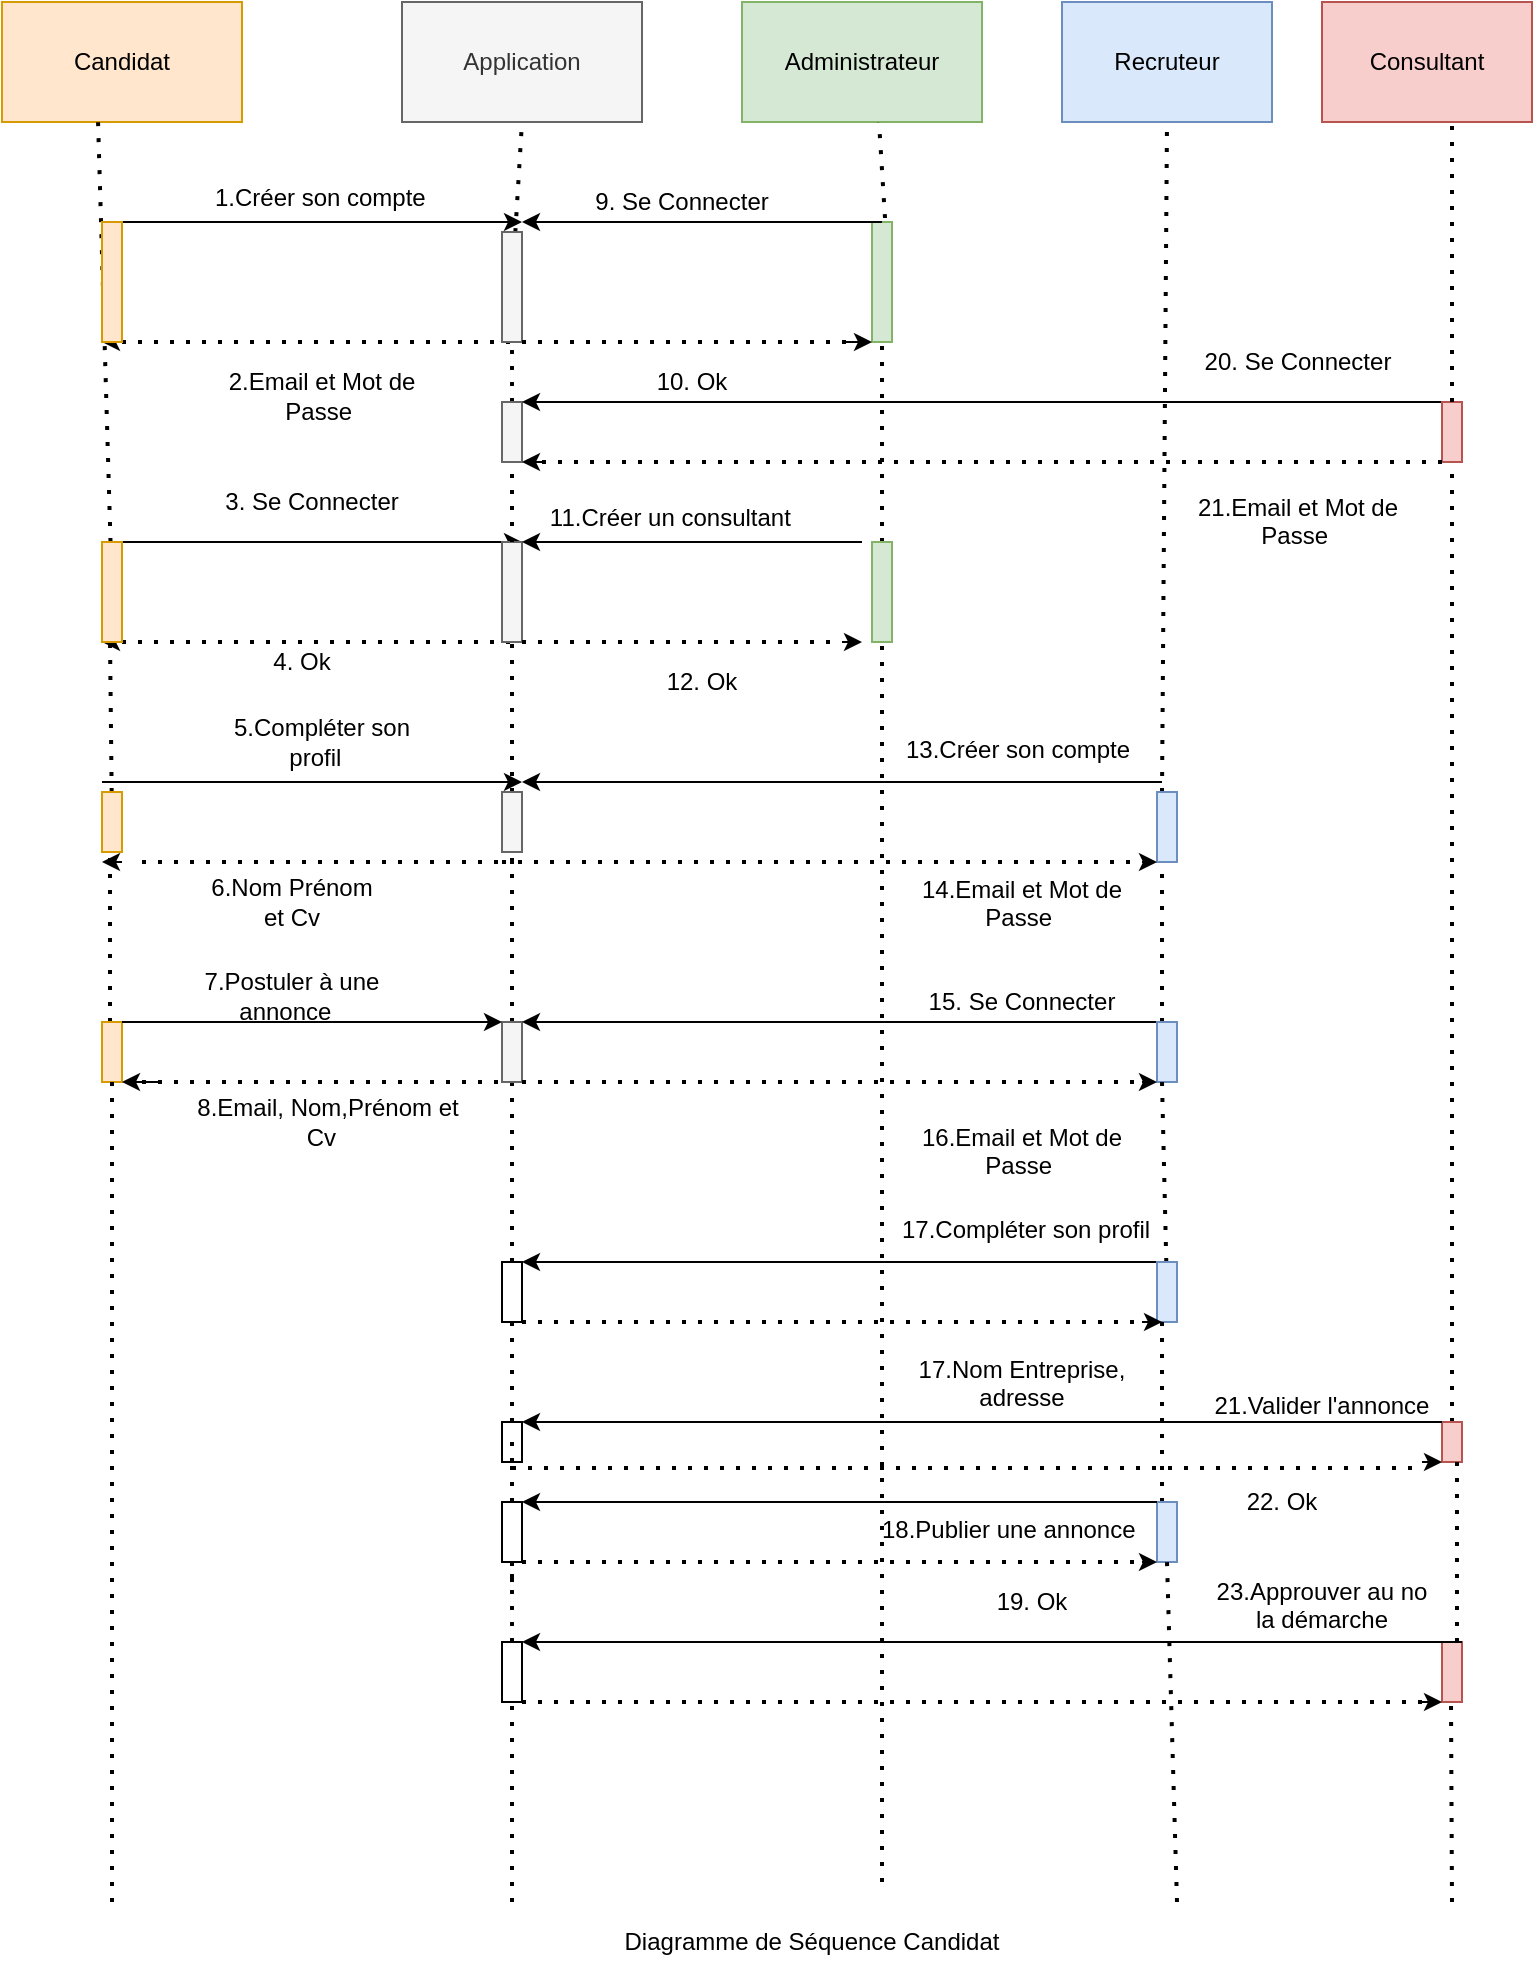 <mxfile version="13.9.9" type="device"><diagram id="kgpKYQtTHZ0yAKxKKP6v" name="Page-1"><mxGraphModel dx="1086" dy="806" grid="1" gridSize="10" guides="1" tooltips="1" connect="1" arrows="1" fold="1" page="1" pageScale="1" pageWidth="850" pageHeight="1100" math="0" shadow="0"><root><mxCell id="0"/><mxCell id="1" parent="0"/><mxCell id="jg9XG7aSNQmEpnXrcwCL-3" value="Candidat" style="rounded=0;whiteSpace=wrap;html=1;fillColor=#ffe6cc;strokeColor=#d79b00;" parent="1" vertex="1"><mxGeometry x="50" y="50" width="120" height="60" as="geometry"/></mxCell><mxCell id="jg9XG7aSNQmEpnXrcwCL-4" value="Application" style="rounded=0;whiteSpace=wrap;html=1;fillColor=#f5f5f5;strokeColor=#666666;fontColor=#333333;" parent="1" vertex="1"><mxGeometry x="250" y="50" width="120" height="60" as="geometry"/></mxCell><mxCell id="jg9XG7aSNQmEpnXrcwCL-5" value="Administrateur" style="rounded=0;whiteSpace=wrap;html=1;fillColor=#d5e8d4;strokeColor=#82b366;" parent="1" vertex="1"><mxGeometry x="420" y="50" width="120" height="60" as="geometry"/></mxCell><mxCell id="jg9XG7aSNQmEpnXrcwCL-6" value="" style="endArrow=none;dashed=1;html=1;dashPattern=1 3;strokeWidth=2;entryX=0.4;entryY=0.983;entryDx=0;entryDy=0;entryPerimeter=0;" parent="1" source="jg9XG7aSNQmEpnXrcwCL-77" target="jg9XG7aSNQmEpnXrcwCL-3" edge="1"><mxGeometry width="50" height="50" relative="1" as="geometry"><mxPoint x="98" y="1010" as="sourcePoint"/><mxPoint x="450" y="290" as="targetPoint"/><Array as="points"/></mxGeometry></mxCell><mxCell id="jg9XG7aSNQmEpnXrcwCL-7" value="" style="endArrow=none;dashed=1;html=1;dashPattern=1 3;strokeWidth=2;entryX=0.5;entryY=1;entryDx=0;entryDy=0;" parent="1" source="jg9XG7aSNQmEpnXrcwCL-65" edge="1"><mxGeometry width="50" height="50" relative="1" as="geometry"><mxPoint x="310" y="1010" as="sourcePoint"/><mxPoint x="310" y="110" as="targetPoint"/></mxGeometry></mxCell><mxCell id="jg9XG7aSNQmEpnXrcwCL-8" value="" style="endArrow=none;dashed=1;html=1;dashPattern=1 3;strokeWidth=2;entryX=0.5;entryY=1;entryDx=0;entryDy=0;" parent="1" source="uvZbrZXUhnRujmZO5jnd-16" edge="1" target="zWAjEvmkm3V7wk59PYcu-18"><mxGeometry width="50" height="50" relative="1" as="geometry"><mxPoint x="495" y="560" as="sourcePoint"/><mxPoint x="495" y="220" as="targetPoint"/></mxGeometry></mxCell><mxCell id="jg9XG7aSNQmEpnXrcwCL-9" value="Recruteur" style="rounded=0;whiteSpace=wrap;html=1;fillColor=#dae8fc;strokeColor=#6c8ebf;" parent="1" vertex="1"><mxGeometry x="580" y="50" width="105" height="60" as="geometry"/></mxCell><mxCell id="jg9XG7aSNQmEpnXrcwCL-10" value="" style="endArrow=none;dashed=1;html=1;dashPattern=1 3;strokeWidth=2;entryX=0.5;entryY=1;entryDx=0;entryDy=0;exitX=0.25;exitY=0;exitDx=0;exitDy=0;" parent="1" edge="1" target="jg9XG7aSNQmEpnXrcwCL-9" source="uvZbrZXUhnRujmZO5jnd-24"><mxGeometry width="50" height="50" relative="1" as="geometry"><mxPoint x="633" y="150" as="sourcePoint"/><mxPoint x="654.5" y="110" as="targetPoint"/></mxGeometry></mxCell><mxCell id="jg9XG7aSNQmEpnXrcwCL-11" value="" style="endArrow=classic;html=1;" parent="1" edge="1"><mxGeometry width="50" height="50" relative="1" as="geometry"><mxPoint x="100" y="160" as="sourcePoint"/><mxPoint x="310" y="160" as="targetPoint"/></mxGeometry></mxCell><mxCell id="jg9XG7aSNQmEpnXrcwCL-13" value="" style="endArrow=none;dashed=1;html=1;dashPattern=1 3;strokeWidth=2;" parent="1" edge="1"><mxGeometry width="50" height="50" relative="1" as="geometry"><mxPoint x="110" y="220" as="sourcePoint"/><mxPoint x="310" y="220" as="targetPoint"/></mxGeometry></mxCell><mxCell id="jg9XG7aSNQmEpnXrcwCL-14" value="" style="endArrow=classic;html=1;" parent="1" edge="1"><mxGeometry width="50" height="50" relative="1" as="geometry"><mxPoint x="110" y="220" as="sourcePoint"/><mxPoint x="100" y="220" as="targetPoint"/></mxGeometry></mxCell><mxCell id="jg9XG7aSNQmEpnXrcwCL-15" value="&lt;br&gt;&lt;br&gt;&lt;br&gt;&lt;span class=&quot;fontstyle0&quot;&gt;2.Email et Mot de Passe&lt;/span&gt;&amp;nbsp;&lt;br&gt;&lt;br style=&quot;font-style: normal ; font-variant: normal ; font-weight: normal ; letter-spacing: normal ; line-height: normal ; text-indent: 0px ; text-transform: none ; word-spacing: 0px&quot;&gt;&lt;br&gt;" style="text;html=1;strokeColor=none;fillColor=none;align=center;verticalAlign=middle;whiteSpace=wrap;rounded=0;" parent="1" vertex="1"><mxGeometry x="150" y="230" width="120" height="20" as="geometry"/></mxCell><mxCell id="jg9XG7aSNQmEpnXrcwCL-21" value="" style="endArrow=classic;html=1;" parent="1" edge="1"><mxGeometry width="50" height="50" relative="1" as="geometry"><mxPoint x="100" y="320" as="sourcePoint"/><mxPoint x="310" y="320" as="targetPoint"/></mxGeometry></mxCell><mxCell id="jg9XG7aSNQmEpnXrcwCL-22" value="" style="endArrow=none;dashed=1;html=1;dashPattern=1 3;strokeWidth=2;" parent="1" edge="1"><mxGeometry width="50" height="50" relative="1" as="geometry"><mxPoint x="110" y="370" as="sourcePoint"/><mxPoint x="310" y="370" as="targetPoint"/></mxGeometry></mxCell><mxCell id="jg9XG7aSNQmEpnXrcwCL-23" value="" style="endArrow=classic;html=1;" parent="1" edge="1"><mxGeometry width="50" height="50" relative="1" as="geometry"><mxPoint x="110" y="370" as="sourcePoint"/><mxPoint x="100" y="370" as="targetPoint"/></mxGeometry></mxCell><mxCell id="jg9XG7aSNQmEpnXrcwCL-24" value="4. Ok" style="text;html=1;strokeColor=none;fillColor=none;align=center;verticalAlign=middle;whiteSpace=wrap;rounded=0;" parent="1" vertex="1"><mxGeometry x="180" y="370" width="40" height="20" as="geometry"/></mxCell><mxCell id="jg9XG7aSNQmEpnXrcwCL-25" value="" style="endArrow=classic;html=1;" parent="1" edge="1"><mxGeometry width="50" height="50" relative="1" as="geometry"><mxPoint x="100" y="440" as="sourcePoint"/><mxPoint x="310" y="440" as="targetPoint"/></mxGeometry></mxCell><mxCell id="jg9XG7aSNQmEpnXrcwCL-27" value="" style="endArrow=none;dashed=1;html=1;dashPattern=1 3;strokeWidth=2;" parent="1" edge="1"><mxGeometry width="50" height="50" relative="1" as="geometry"><mxPoint x="120" y="480" as="sourcePoint"/><mxPoint x="310" y="480" as="targetPoint"/></mxGeometry></mxCell><mxCell id="jg9XG7aSNQmEpnXrcwCL-28" value="" style="endArrow=classic;html=1;" parent="1" edge="1"><mxGeometry width="50" height="50" relative="1" as="geometry"><mxPoint x="110" y="480" as="sourcePoint"/><mxPoint x="100" y="480" as="targetPoint"/></mxGeometry></mxCell><mxCell id="jg9XG7aSNQmEpnXrcwCL-29" value="6.Nom Prénom et Cv" style="text;html=1;strokeColor=none;fillColor=none;align=center;verticalAlign=middle;whiteSpace=wrap;rounded=0;" parent="1" vertex="1"><mxGeometry x="150" y="490" width="90" height="20" as="geometry"/></mxCell><mxCell id="jg9XG7aSNQmEpnXrcwCL-60" value="Diagramme de Séquence&amp;nbsp;Candidat" style="text;html=1;strokeColor=none;fillColor=none;align=center;verticalAlign=middle;whiteSpace=wrap;rounded=0;" parent="1" vertex="1"><mxGeometry x="310" y="1010" width="290" height="20" as="geometry"/></mxCell><mxCell id="jg9XG7aSNQmEpnXrcwCL-64" value="" style="rounded=0;whiteSpace=wrap;html=1;fillColor=#ffe6cc;strokeColor=#d79b00;" parent="1" vertex="1"><mxGeometry x="100" y="160" width="10" height="60" as="geometry"/></mxCell><mxCell id="jg9XG7aSNQmEpnXrcwCL-65" value="" style="rounded=0;whiteSpace=wrap;html=1;fillColor=#f5f5f5;strokeColor=#666666;fontColor=#333333;" parent="1" vertex="1"><mxGeometry x="300" y="165" width="10" height="55" as="geometry"/></mxCell><mxCell id="jg9XG7aSNQmEpnXrcwCL-70" value="" style="endArrow=none;dashed=1;html=1;dashPattern=1 3;strokeWidth=2;entryX=0.5;entryY=1;entryDx=0;entryDy=0;" parent="1" source="uvZbrZXUhnRujmZO5jnd-55" target="jg9XG7aSNQmEpnXrcwCL-65" edge="1"><mxGeometry width="50" height="50" relative="1" as="geometry"><mxPoint x="310" y="1010" as="sourcePoint"/><mxPoint x="310" y="110" as="targetPoint"/></mxGeometry></mxCell><mxCell id="jg9XG7aSNQmEpnXrcwCL-71" value="" style="rounded=0;whiteSpace=wrap;html=1;fillColor=#f5f5f5;strokeColor=#666666;fontColor=#333333;" parent="1" vertex="1"><mxGeometry x="300" y="320" width="10" height="50" as="geometry"/></mxCell><mxCell id="jg9XG7aSNQmEpnXrcwCL-76" value="" style="endArrow=none;dashed=1;html=1;dashPattern=1 3;strokeWidth=2;entryX=0.5;entryY=1;entryDx=0;entryDy=0;" parent="1" source="jg9XG7aSNQmEpnXrcwCL-81" target="jg9XG7aSNQmEpnXrcwCL-71" edge="1"><mxGeometry width="50" height="50" relative="1" as="geometry"><mxPoint x="310" y="1010" as="sourcePoint"/><mxPoint x="305" y="220" as="targetPoint"/></mxGeometry></mxCell><mxCell id="jg9XG7aSNQmEpnXrcwCL-77" value="" style="rounded=0;whiteSpace=wrap;html=1;fillColor=#ffe6cc;strokeColor=#d79b00;" parent="1" vertex="1"><mxGeometry x="100" y="320" width="10" height="50" as="geometry"/></mxCell><mxCell id="jg9XG7aSNQmEpnXrcwCL-78" value="" style="endArrow=none;dashed=1;html=1;dashPattern=1 3;strokeWidth=2;entryX=0.4;entryY=0.983;entryDx=0;entryDy=0;entryPerimeter=0;" parent="1" source="jg9XG7aSNQmEpnXrcwCL-79" target="jg9XG7aSNQmEpnXrcwCL-77" edge="1"><mxGeometry width="50" height="50" relative="1" as="geometry"><mxPoint x="98" y="1010" as="sourcePoint"/><mxPoint x="98" y="108.98" as="targetPoint"/><Array as="points"/></mxGeometry></mxCell><mxCell id="jg9XG7aSNQmEpnXrcwCL-79" value="" style="rounded=0;whiteSpace=wrap;html=1;fillColor=#ffe6cc;strokeColor=#d79b00;" parent="1" vertex="1"><mxGeometry x="100" y="445" width="10" height="30" as="geometry"/></mxCell><mxCell id="jg9XG7aSNQmEpnXrcwCL-80" value="" style="endArrow=none;dashed=1;html=1;dashPattern=1 3;strokeWidth=2;entryX=0.4;entryY=0.983;entryDx=0;entryDy=0;entryPerimeter=0;" parent="1" target="jg9XG7aSNQmEpnXrcwCL-79" edge="1"><mxGeometry width="50" height="50" relative="1" as="geometry"><mxPoint x="104" y="560" as="sourcePoint"/><mxPoint x="104" y="369.15" as="targetPoint"/><Array as="points"/></mxGeometry></mxCell><mxCell id="jg9XG7aSNQmEpnXrcwCL-81" value="" style="rounded=0;whiteSpace=wrap;html=1;fillColor=#f5f5f5;strokeColor=#666666;fontColor=#333333;" parent="1" vertex="1"><mxGeometry x="300" y="445" width="10" height="30" as="geometry"/></mxCell><mxCell id="jg9XG7aSNQmEpnXrcwCL-82" value="" style="endArrow=none;dashed=1;html=1;dashPattern=1 3;strokeWidth=2;entryX=0.5;entryY=1;entryDx=0;entryDy=0;" parent="1" target="jg9XG7aSNQmEpnXrcwCL-81" edge="1"><mxGeometry width="50" height="50" relative="1" as="geometry"><mxPoint x="305" y="560" as="sourcePoint"/><mxPoint x="305" y="370" as="targetPoint"/></mxGeometry></mxCell><mxCell id="jg9XG7aSNQmEpnXrcwCL-84" value="" style="endArrow=none;dashed=1;html=1;dashPattern=1 3;strokeWidth=2;entryX=0.5;entryY=1;entryDx=0;entryDy=0;exitX=0.5;exitY=0;exitDx=0;exitDy=0;" parent="1" source="jg9XG7aSNQmEpnXrcwCL-87" edge="1" target="uvZbrZXUhnRujmZO5jnd-3"><mxGeometry width="50" height="50" relative="1" as="geometry"><mxPoint x="305" y="620" as="sourcePoint"/><mxPoint x="305" y="600" as="targetPoint"/></mxGeometry></mxCell><mxCell id="jg9XG7aSNQmEpnXrcwCL-87" value="" style="rounded=0;whiteSpace=wrap;html=1;" parent="1" vertex="1"><mxGeometry x="300" y="680" width="10" height="30" as="geometry"/></mxCell><mxCell id="jg9XG7aSNQmEpnXrcwCL-88" value="" style="endArrow=none;dashed=1;html=1;dashPattern=1 3;strokeWidth=2;entryX=0.5;entryY=1;entryDx=0;entryDy=0;" parent="1" target="jg9XG7aSNQmEpnXrcwCL-87" edge="1" source="uvZbrZXUhnRujmZO5jnd-70"><mxGeometry width="50" height="50" relative="1" as="geometry"><mxPoint x="305" y="770" as="sourcePoint"/><mxPoint x="305" y="600" as="targetPoint"/></mxGeometry></mxCell><mxCell id="jg9XG7aSNQmEpnXrcwCL-101" value="" style="endArrow=none;dashed=1;html=1;dashPattern=1 3;strokeWidth=2;entryX=0.5;entryY=1;entryDx=0;entryDy=0;" parent="1" edge="1" source="zWAjEvmkm3V7wk59PYcu-35"><mxGeometry width="50" height="50" relative="1" as="geometry"><mxPoint x="305" y="840" as="sourcePoint"/><mxPoint x="305" y="770" as="targetPoint"/></mxGeometry></mxCell><mxCell id="zWAjEvmkm3V7wk59PYcu-1" value="&lt;br&gt;&lt;span class=&quot;fontstyle0&quot;&gt;1.Créer son compte&lt;/span&gt;&amp;nbsp;&amp;nbsp;" style="text;html=1;strokeColor=none;fillColor=none;align=center;verticalAlign=middle;whiteSpace=wrap;rounded=0;" parent="1" vertex="1"><mxGeometry x="145" y="130" width="135" height="20" as="geometry"/></mxCell><mxCell id="zWAjEvmkm3V7wk59PYcu-3" value="&lt;span class=&quot;fontstyle0&quot;&gt;5.Compléter son profil&lt;/span&gt;&amp;nbsp;&amp;nbsp;" style="text;html=1;strokeColor=none;fillColor=none;align=center;verticalAlign=middle;whiteSpace=wrap;rounded=0;" parent="1" vertex="1"><mxGeometry x="150" y="410" width="120" height="20" as="geometry"/></mxCell><mxCell id="zWAjEvmkm3V7wk59PYcu-4" value="" style="rounded=0;whiteSpace=wrap;html=1;fillColor=#ffe6cc;strokeColor=#d79b00;" parent="1" vertex="1"><mxGeometry x="100" y="560" width="10" height="30" as="geometry"/></mxCell><mxCell id="zWAjEvmkm3V7wk59PYcu-6" value="&amp;nbsp;&lt;br&gt;&lt;span class=&quot;fontstyle0&quot;&gt;7.Postuler à une annonce&lt;/span&gt;&amp;nbsp;&amp;nbsp;" style="text;html=1;strokeColor=none;fillColor=none;align=center;verticalAlign=middle;whiteSpace=wrap;rounded=0;" parent="1" vertex="1"><mxGeometry x="140" y="530" width="110" height="20" as="geometry"/></mxCell><mxCell id="zWAjEvmkm3V7wk59PYcu-18" value="" style="rounded=0;whiteSpace=wrap;html=1;fillColor=#d5e8d4;strokeColor=#82b366;" parent="1" vertex="1"><mxGeometry x="485" y="160" width="10" height="60" as="geometry"/></mxCell><mxCell id="zWAjEvmkm3V7wk59PYcu-19" value="" style="endArrow=classic;html=1;" parent="1" edge="1"><mxGeometry width="50" height="50" relative="1" as="geometry"><mxPoint x="490" y="160" as="sourcePoint"/><mxPoint x="310" y="160" as="targetPoint"/></mxGeometry></mxCell><mxCell id="zWAjEvmkm3V7wk59PYcu-22" value="3. Se Connecter" style="text;html=1;strokeColor=none;fillColor=none;align=center;verticalAlign=middle;whiteSpace=wrap;rounded=0;" parent="1" vertex="1"><mxGeometry x="145" y="290" width="120" height="20" as="geometry"/></mxCell><mxCell id="zWAjEvmkm3V7wk59PYcu-25" value="" style="endArrow=none;dashed=1;html=1;dashPattern=1 3;strokeWidth=2;entryX=0.5;entryY=1;entryDx=0;entryDy=0;" parent="1" target="zWAjEvmkm3V7wk59PYcu-4" edge="1"><mxGeometry width="50" height="50" relative="1" as="geometry"><mxPoint x="105" y="1000" as="sourcePoint"/><mxPoint x="103" y="610" as="targetPoint"/></mxGeometry></mxCell><mxCell id="zWAjEvmkm3V7wk59PYcu-41" value="" style="endArrow=none;dashed=1;html=1;dashPattern=1 3;strokeWidth=2;entryX=0.5;entryY=1;entryDx=0;entryDy=0;" parent="1" target="zWAjEvmkm3V7wk59PYcu-35" edge="1" source="uvZbrZXUhnRujmZO5jnd-79"><mxGeometry width="50" height="50" relative="1" as="geometry"><mxPoint x="305" y="920" as="sourcePoint"/><mxPoint x="310" y="890" as="targetPoint"/></mxGeometry></mxCell><mxCell id="zWAjEvmkm3V7wk59PYcu-44" value="19. Ok" style="text;html=1;strokeColor=none;fillColor=none;align=center;verticalAlign=middle;whiteSpace=wrap;rounded=0;" parent="1" vertex="1"><mxGeometry x="545" y="840" width="40" height="20" as="geometry"/></mxCell><mxCell id="uvZbrZXUhnRujmZO5jnd-1" value="Consultant" style="rounded=0;whiteSpace=wrap;html=1;fillColor=#f8cecc;strokeColor=#b85450;" vertex="1" parent="1"><mxGeometry x="710" y="50" width="105" height="60" as="geometry"/></mxCell><mxCell id="uvZbrZXUhnRujmZO5jnd-3" value="" style="rounded=0;whiteSpace=wrap;html=1;fillColor=#f5f5f5;strokeColor=#666666;fontColor=#333333;" vertex="1" parent="1"><mxGeometry x="300" y="560" width="10" height="30" as="geometry"/></mxCell><mxCell id="uvZbrZXUhnRujmZO5jnd-4" value="" style="endArrow=classic;html=1;exitX=1;exitY=0;exitDx=0;exitDy=0;entryX=0;entryY=0;entryDx=0;entryDy=0;" edge="1" parent="1" source="zWAjEvmkm3V7wk59PYcu-4" target="uvZbrZXUhnRujmZO5jnd-3"><mxGeometry width="50" height="50" relative="1" as="geometry"><mxPoint x="400" y="500" as="sourcePoint"/><mxPoint x="450" y="450" as="targetPoint"/></mxGeometry></mxCell><mxCell id="uvZbrZXUhnRujmZO5jnd-5" value="" style="endArrow=none;dashed=1;html=1;dashPattern=1 3;strokeWidth=2;entryX=0.25;entryY=1;entryDx=0;entryDy=0;" edge="1" parent="1" target="uvZbrZXUhnRujmZO5jnd-3"><mxGeometry width="50" height="50" relative="1" as="geometry"><mxPoint x="120" y="590" as="sourcePoint"/><mxPoint x="450" y="450" as="targetPoint"/></mxGeometry></mxCell><mxCell id="uvZbrZXUhnRujmZO5jnd-6" value="" style="endArrow=classic;html=1;entryX=1;entryY=1;entryDx=0;entryDy=0;" edge="1" parent="1" target="zWAjEvmkm3V7wk59PYcu-4"><mxGeometry width="50" height="50" relative="1" as="geometry"><mxPoint x="130" y="590" as="sourcePoint"/><mxPoint x="450" y="450" as="targetPoint"/></mxGeometry></mxCell><mxCell id="uvZbrZXUhnRujmZO5jnd-7" value="" style="endArrow=none;dashed=1;html=1;dashPattern=1 3;strokeWidth=2;" edge="1" parent="1"><mxGeometry width="50" height="50" relative="1" as="geometry"><mxPoint x="491.5" y="158" as="sourcePoint"/><mxPoint x="488.5" y="110" as="targetPoint"/></mxGeometry></mxCell><mxCell id="uvZbrZXUhnRujmZO5jnd-11" value="" style="endArrow=none;dashed=1;html=1;dashPattern=1 3;strokeWidth=2;exitX=1;exitY=1;exitDx=0;exitDy=0;" edge="1" parent="1" source="jg9XG7aSNQmEpnXrcwCL-65"><mxGeometry width="50" height="50" relative="1" as="geometry"><mxPoint x="400" y="500" as="sourcePoint"/><mxPoint x="480" y="220" as="targetPoint"/></mxGeometry></mxCell><mxCell id="uvZbrZXUhnRujmZO5jnd-12" value="" style="endArrow=classic;html=1;" edge="1" parent="1"><mxGeometry width="50" height="50" relative="1" as="geometry"><mxPoint x="470" y="220" as="sourcePoint"/><mxPoint x="485" y="220" as="targetPoint"/></mxGeometry></mxCell><mxCell id="uvZbrZXUhnRujmZO5jnd-13" value="&lt;span class=&quot;fontstyle0&quot;&gt;8.Email, Nom,Prénom et Cv&lt;/span&gt;&amp;nbsp;&amp;nbsp;" style="text;html=1;strokeColor=none;fillColor=none;align=center;verticalAlign=middle;whiteSpace=wrap;rounded=0;" vertex="1" parent="1"><mxGeometry x="142.5" y="600" width="140" height="20" as="geometry"/></mxCell><mxCell id="uvZbrZXUhnRujmZO5jnd-14" value="9. Se Connecter" style="text;html=1;strokeColor=none;fillColor=none;align=center;verticalAlign=middle;whiteSpace=wrap;rounded=0;" vertex="1" parent="1"><mxGeometry x="330" y="140" width="120" height="20" as="geometry"/></mxCell><mxCell id="uvZbrZXUhnRujmZO5jnd-15" value="10. Ok" style="text;html=1;strokeColor=none;fillColor=none;align=center;verticalAlign=middle;whiteSpace=wrap;rounded=0;" vertex="1" parent="1"><mxGeometry x="375" y="230" width="40" height="20" as="geometry"/></mxCell><mxCell id="uvZbrZXUhnRujmZO5jnd-16" value="" style="rounded=0;whiteSpace=wrap;html=1;fillColor=#d5e8d4;strokeColor=#82b366;" vertex="1" parent="1"><mxGeometry x="485" y="320" width="10" height="50" as="geometry"/></mxCell><mxCell id="uvZbrZXUhnRujmZO5jnd-17" value="" style="endArrow=none;dashed=1;html=1;dashPattern=1 3;strokeWidth=2;entryX=0.5;entryY=1;entryDx=0;entryDy=0;" edge="1" parent="1" target="uvZbrZXUhnRujmZO5jnd-16"><mxGeometry width="50" height="50" relative="1" as="geometry"><mxPoint x="490" y="990" as="sourcePoint"/><mxPoint x="490" y="220" as="targetPoint"/></mxGeometry></mxCell><mxCell id="uvZbrZXUhnRujmZO5jnd-18" value="" style="endArrow=classic;html=1;entryX=1;entryY=0;entryDx=0;entryDy=0;" edge="1" parent="1" target="jg9XG7aSNQmEpnXrcwCL-71"><mxGeometry width="50" height="50" relative="1" as="geometry"><mxPoint x="480" y="320" as="sourcePoint"/><mxPoint x="450" y="350" as="targetPoint"/></mxGeometry></mxCell><mxCell id="uvZbrZXUhnRujmZO5jnd-19" value="&lt;br&gt;&lt;span class=&quot;fontstyle0&quot;&gt;11.Créer un consultant&lt;/span&gt;&amp;nbsp;&amp;nbsp;" style="text;html=1;strokeColor=none;fillColor=none;align=center;verticalAlign=middle;whiteSpace=wrap;rounded=0;" vertex="1" parent="1"><mxGeometry x="320" y="290" width="135" height="20" as="geometry"/></mxCell><mxCell id="uvZbrZXUhnRujmZO5jnd-20" value="" style="endArrow=none;dashed=1;html=1;dashPattern=1 3;strokeWidth=2;exitX=1;exitY=1;exitDx=0;exitDy=0;" edge="1" parent="1" source="jg9XG7aSNQmEpnXrcwCL-71"><mxGeometry width="50" height="50" relative="1" as="geometry"><mxPoint x="320" y="370" as="sourcePoint"/><mxPoint x="470" y="370" as="targetPoint"/></mxGeometry></mxCell><mxCell id="uvZbrZXUhnRujmZO5jnd-21" value="" style="endArrow=classic;html=1;" edge="1" parent="1"><mxGeometry width="50" height="50" relative="1" as="geometry"><mxPoint x="470" y="370" as="sourcePoint"/><mxPoint x="480" y="370" as="targetPoint"/></mxGeometry></mxCell><mxCell id="uvZbrZXUhnRujmZO5jnd-22" value="12. Ok" style="text;html=1;strokeColor=none;fillColor=none;align=center;verticalAlign=middle;whiteSpace=wrap;rounded=0;" vertex="1" parent="1"><mxGeometry x="380" y="380" width="40" height="20" as="geometry"/></mxCell><mxCell id="uvZbrZXUhnRujmZO5jnd-24" value="" style="rounded=0;whiteSpace=wrap;html=1;fillColor=#dae8fc;strokeColor=#6c8ebf;" vertex="1" parent="1"><mxGeometry x="627.5" y="445" width="10" height="35" as="geometry"/></mxCell><mxCell id="uvZbrZXUhnRujmZO5jnd-25" value="" style="endArrow=classic;html=1;" edge="1" parent="1"><mxGeometry width="50" height="50" relative="1" as="geometry"><mxPoint x="630" y="440" as="sourcePoint"/><mxPoint x="310" y="440" as="targetPoint"/></mxGeometry></mxCell><mxCell id="uvZbrZXUhnRujmZO5jnd-26" value="" style="endArrow=none;dashed=1;html=1;dashPattern=1 3;strokeWidth=2;" edge="1" parent="1"><mxGeometry width="50" height="50" relative="1" as="geometry"><mxPoint x="300" y="480" as="sourcePoint"/><mxPoint x="620" y="480" as="targetPoint"/></mxGeometry></mxCell><mxCell id="uvZbrZXUhnRujmZO5jnd-27" value="" style="endArrow=classic;html=1;entryX=0;entryY=1;entryDx=0;entryDy=0;" edge="1" parent="1" target="uvZbrZXUhnRujmZO5jnd-24"><mxGeometry width="50" height="50" relative="1" as="geometry"><mxPoint x="620" y="480" as="sourcePoint"/><mxPoint x="450" y="450" as="targetPoint"/></mxGeometry></mxCell><mxCell id="uvZbrZXUhnRujmZO5jnd-28" value="&lt;span class=&quot;fontstyle0&quot;&gt;13.Créer son compte&lt;/span&gt; &lt;br&gt;" style="text;whiteSpace=wrap;html=1;" vertex="1" parent="1"><mxGeometry x="500" y="410" width="120" height="20" as="geometry"/></mxCell><mxCell id="uvZbrZXUhnRujmZO5jnd-29" value="&lt;span class=&quot;fontstyle0&quot;&gt;14.Email et Mot de Passe&lt;/span&gt;&amp;nbsp;" style="text;whiteSpace=wrap;html=1;align=center;" vertex="1" parent="1"><mxGeometry x="500" y="480" width="120" height="40" as="geometry"/></mxCell><mxCell id="uvZbrZXUhnRujmZO5jnd-31" value="" style="endArrow=none;dashed=1;html=1;dashPattern=1 3;strokeWidth=2;" edge="1" parent="1"><mxGeometry width="50" height="50" relative="1" as="geometry"><mxPoint x="630" y="560" as="sourcePoint"/><mxPoint x="630" y="480" as="targetPoint"/></mxGeometry></mxCell><mxCell id="uvZbrZXUhnRujmZO5jnd-32" value="15. Se Connecter" style="text;html=1;strokeColor=none;fillColor=none;align=center;verticalAlign=middle;whiteSpace=wrap;rounded=0;" vertex="1" parent="1"><mxGeometry x="500" y="540" width="120" height="20" as="geometry"/></mxCell><mxCell id="uvZbrZXUhnRujmZO5jnd-33" value="" style="endArrow=classic;html=1;entryX=1;entryY=0;entryDx=0;entryDy=0;" edge="1" parent="1" target="uvZbrZXUhnRujmZO5jnd-3"><mxGeometry width="50" height="50" relative="1" as="geometry"><mxPoint x="630" y="560" as="sourcePoint"/><mxPoint x="450" y="450" as="targetPoint"/></mxGeometry></mxCell><mxCell id="uvZbrZXUhnRujmZO5jnd-34" value="" style="endArrow=none;dashed=1;html=1;dashPattern=1 3;strokeWidth=2;exitX=1;exitY=1;exitDx=0;exitDy=0;" edge="1" parent="1" source="uvZbrZXUhnRujmZO5jnd-3"><mxGeometry width="50" height="50" relative="1" as="geometry"><mxPoint x="320" y="600" as="sourcePoint"/><mxPoint x="620" y="590" as="targetPoint"/></mxGeometry></mxCell><mxCell id="uvZbrZXUhnRujmZO5jnd-35" value="" style="rounded=0;whiteSpace=wrap;html=1;fillColor=#dae8fc;strokeColor=#6c8ebf;" vertex="1" parent="1"><mxGeometry x="627.5" y="560" width="10" height="30" as="geometry"/></mxCell><mxCell id="uvZbrZXUhnRujmZO5jnd-36" value="" style="endArrow=classic;html=1;entryX=0;entryY=1;entryDx=0;entryDy=0;" edge="1" parent="1" target="uvZbrZXUhnRujmZO5jnd-35"><mxGeometry width="50" height="50" relative="1" as="geometry"><mxPoint x="620" y="590" as="sourcePoint"/><mxPoint x="450" y="450" as="targetPoint"/></mxGeometry></mxCell><mxCell id="uvZbrZXUhnRujmZO5jnd-37" value="&lt;br&gt;&lt;br&gt;&lt;br&gt;&lt;span class=&quot;fontstyle0&quot;&gt;16.Email et Mot de Passe&lt;/span&gt;&amp;nbsp;&lt;br&gt;&lt;br style=&quot;font-style: normal ; font-variant: normal ; font-weight: normal ; letter-spacing: normal ; line-height: normal ; text-indent: 0px ; text-transform: none ; word-spacing: 0px&quot;&gt;" style="text;html=1;strokeColor=none;fillColor=none;align=center;verticalAlign=middle;whiteSpace=wrap;rounded=0;" vertex="1" parent="1"><mxGeometry x="500" y="600" width="120" height="20" as="geometry"/></mxCell><mxCell id="uvZbrZXUhnRujmZO5jnd-38" value="" style="endArrow=none;dashed=1;html=1;dashPattern=1 3;strokeWidth=2;entryX=0.25;entryY=1;entryDx=0;entryDy=0;" edge="1" parent="1" source="uvZbrZXUhnRujmZO5jnd-43" target="uvZbrZXUhnRujmZO5jnd-35"><mxGeometry width="50" height="50" relative="1" as="geometry"><mxPoint x="630" y="800" as="sourcePoint"/><mxPoint x="450" y="450" as="targetPoint"/></mxGeometry></mxCell><mxCell id="uvZbrZXUhnRujmZO5jnd-39" value="&lt;div style=&quot;text-align: center&quot;&gt;&lt;span class=&quot;fontstyle0&quot;&gt;18.Publier une annonce&lt;/span&gt;&lt;span&gt;&amp;nbsp;&lt;/span&gt;&lt;/div&gt;" style="text;whiteSpace=wrap;html=1;" vertex="1" parent="1"><mxGeometry x="487.5" y="800" width="140" height="40" as="geometry"/></mxCell><mxCell id="uvZbrZXUhnRujmZO5jnd-40" value="&lt;span class=&quot;fontstyle0&quot;&gt;17.Compléter son profil&lt;/span&gt; " style="text;whiteSpace=wrap;html=1;" vertex="1" parent="1"><mxGeometry x="497.5" y="650" width="130" height="40" as="geometry"/></mxCell><mxCell id="uvZbrZXUhnRujmZO5jnd-41" value="" style="endArrow=classic;html=1;entryX=1;entryY=0;entryDx=0;entryDy=0;exitX=0;exitY=0;exitDx=0;exitDy=0;" edge="1" parent="1" source="uvZbrZXUhnRujmZO5jnd-43" target="jg9XG7aSNQmEpnXrcwCL-87"><mxGeometry width="50" height="50" relative="1" as="geometry"><mxPoint x="400" y="700" as="sourcePoint"/><mxPoint x="450" y="650" as="targetPoint"/></mxGeometry></mxCell><mxCell id="uvZbrZXUhnRujmZO5jnd-43" value="" style="rounded=0;whiteSpace=wrap;html=1;fillColor=#dae8fc;strokeColor=#6c8ebf;" vertex="1" parent="1"><mxGeometry x="627.5" y="680" width="10" height="30" as="geometry"/></mxCell><mxCell id="uvZbrZXUhnRujmZO5jnd-44" value="" style="endArrow=none;dashed=1;html=1;dashPattern=1 3;strokeWidth=2;entryX=0.25;entryY=1;entryDx=0;entryDy=0;" edge="1" parent="1" target="uvZbrZXUhnRujmZO5jnd-43"><mxGeometry width="50" height="50" relative="1" as="geometry"><mxPoint x="630" y="800" as="sourcePoint"/><mxPoint x="630" y="590" as="targetPoint"/></mxGeometry></mxCell><mxCell id="uvZbrZXUhnRujmZO5jnd-45" value="" style="endArrow=none;dashed=1;html=1;dashPattern=1 3;strokeWidth=2;exitX=1;exitY=1;exitDx=0;exitDy=0;" edge="1" parent="1" source="jg9XG7aSNQmEpnXrcwCL-87"><mxGeometry width="50" height="50" relative="1" as="geometry"><mxPoint x="400" y="700" as="sourcePoint"/><mxPoint x="620" y="710" as="targetPoint"/></mxGeometry></mxCell><mxCell id="uvZbrZXUhnRujmZO5jnd-46" value="" style="endArrow=classic;html=1;" edge="1" parent="1"><mxGeometry width="50" height="50" relative="1" as="geometry"><mxPoint x="620" y="710" as="sourcePoint"/><mxPoint x="630" y="710" as="targetPoint"/></mxGeometry></mxCell><mxCell id="uvZbrZXUhnRujmZO5jnd-47" value="&lt;span class=&quot;fontstyle0&quot;&gt;17.Nom Entreprise, adresse&lt;/span&gt; " style="text;whiteSpace=wrap;html=1;align=center;" vertex="1" parent="1"><mxGeometry x="495" y="720" width="130" height="40" as="geometry"/></mxCell><mxCell id="uvZbrZXUhnRujmZO5jnd-48" value="" style="rounded=0;whiteSpace=wrap;html=1;fillColor=#dae8fc;strokeColor=#6c8ebf;" vertex="1" parent="1"><mxGeometry x="627.5" y="800" width="10" height="30" as="geometry"/></mxCell><mxCell id="uvZbrZXUhnRujmZO5jnd-49" value="" style="endArrow=classic;html=1;exitX=0;exitY=0;exitDx=0;exitDy=0;" edge="1" parent="1" source="uvZbrZXUhnRujmZO5jnd-48"><mxGeometry width="50" height="50" relative="1" as="geometry"><mxPoint x="400" y="700" as="sourcePoint"/><mxPoint x="310" y="800" as="targetPoint"/></mxGeometry></mxCell><mxCell id="zWAjEvmkm3V7wk59PYcu-35" value="" style="rounded=0;whiteSpace=wrap;html=1;" parent="1" vertex="1"><mxGeometry x="300" y="800" width="10" height="30" as="geometry"/></mxCell><mxCell id="uvZbrZXUhnRujmZO5jnd-50" value="" style="endArrow=none;dashed=1;html=1;dashPattern=1 3;strokeWidth=2;entryX=0.5;entryY=1;entryDx=0;entryDy=0;" edge="1" parent="1" target="zWAjEvmkm3V7wk59PYcu-35"><mxGeometry width="50" height="50" relative="1" as="geometry"><mxPoint x="305" y="840" as="sourcePoint"/><mxPoint x="305" y="770" as="targetPoint"/></mxGeometry></mxCell><mxCell id="uvZbrZXUhnRujmZO5jnd-52" value="" style="endArrow=none;dashed=1;html=1;dashPattern=1 3;strokeWidth=2;exitX=1;exitY=1;exitDx=0;exitDy=0;" edge="1" parent="1" source="zWAjEvmkm3V7wk59PYcu-35"><mxGeometry width="50" height="50" relative="1" as="geometry"><mxPoint x="400" y="700" as="sourcePoint"/><mxPoint x="620" y="830" as="targetPoint"/></mxGeometry></mxCell><mxCell id="uvZbrZXUhnRujmZO5jnd-53" value="" style="endArrow=classic;html=1;entryX=0;entryY=1;entryDx=0;entryDy=0;" edge="1" parent="1" target="uvZbrZXUhnRujmZO5jnd-48"><mxGeometry width="50" height="50" relative="1" as="geometry"><mxPoint x="620" y="830" as="sourcePoint"/><mxPoint x="450" y="650" as="targetPoint"/></mxGeometry></mxCell><mxCell id="uvZbrZXUhnRujmZO5jnd-55" value="" style="rounded=0;whiteSpace=wrap;html=1;fillColor=#f5f5f5;strokeColor=#666666;fontColor=#333333;" vertex="1" parent="1"><mxGeometry x="300" y="250" width="10" height="30" as="geometry"/></mxCell><mxCell id="uvZbrZXUhnRujmZO5jnd-56" value="" style="endArrow=none;dashed=1;html=1;dashPattern=1 3;strokeWidth=2;entryX=0.5;entryY=1;entryDx=0;entryDy=0;" edge="1" parent="1" source="jg9XG7aSNQmEpnXrcwCL-71" target="uvZbrZXUhnRujmZO5jnd-55"><mxGeometry width="50" height="50" relative="1" as="geometry"><mxPoint x="305" y="320" as="sourcePoint"/><mxPoint x="305" y="220" as="targetPoint"/></mxGeometry></mxCell><mxCell id="uvZbrZXUhnRujmZO5jnd-57" value="" style="endArrow=classic;html=1;entryX=1;entryY=0;entryDx=0;entryDy=0;" edge="1" parent="1" target="uvZbrZXUhnRujmZO5jnd-55"><mxGeometry width="50" height="50" relative="1" as="geometry"><mxPoint x="770" y="250" as="sourcePoint"/><mxPoint x="450" y="250" as="targetPoint"/></mxGeometry></mxCell><mxCell id="uvZbrZXUhnRujmZO5jnd-58" value="" style="rounded=0;whiteSpace=wrap;html=1;fillColor=#f8cecc;strokeColor=#b85450;" vertex="1" parent="1"><mxGeometry x="770" y="250" width="10" height="30" as="geometry"/></mxCell><mxCell id="uvZbrZXUhnRujmZO5jnd-59" value="" style="endArrow=none;dashed=1;html=1;dashPattern=1 3;strokeWidth=2;exitX=0.5;exitY=0;exitDx=0;exitDy=0;" edge="1" parent="1" source="uvZbrZXUhnRujmZO5jnd-58"><mxGeometry width="50" height="50" relative="1" as="geometry"><mxPoint x="778" y="230" as="sourcePoint"/><mxPoint x="775" y="112" as="targetPoint"/></mxGeometry></mxCell><mxCell id="uvZbrZXUhnRujmZO5jnd-60" value="20. Se Connecter" style="text;html=1;strokeColor=none;fillColor=none;align=center;verticalAlign=middle;whiteSpace=wrap;rounded=0;" vertex="1" parent="1"><mxGeometry x="637.5" y="220" width="120" height="20" as="geometry"/></mxCell><mxCell id="uvZbrZXUhnRujmZO5jnd-61" value="&lt;br&gt;&lt;br&gt;&lt;br&gt;&lt;span class=&quot;fontstyle0&quot;&gt;21.Email et Mot de Passe&lt;/span&gt;&amp;nbsp;&lt;br&gt;&lt;br style=&quot;font-style: normal ; font-variant: normal ; font-weight: normal ; letter-spacing: normal ; line-height: normal ; text-indent: 0px ; text-transform: none ; word-spacing: 0px&quot;&gt;" style="text;html=1;strokeColor=none;fillColor=none;align=center;verticalAlign=middle;whiteSpace=wrap;rounded=0;" vertex="1" parent="1"><mxGeometry x="637.5" y="285" width="120" height="20" as="geometry"/></mxCell><mxCell id="uvZbrZXUhnRujmZO5jnd-62" value="" style="endArrow=none;dashed=1;html=1;dashPattern=1 3;strokeWidth=2;entryX=0;entryY=1;entryDx=0;entryDy=0;" edge="1" parent="1" target="uvZbrZXUhnRujmZO5jnd-58"><mxGeometry width="50" height="50" relative="1" as="geometry"><mxPoint x="320" y="280" as="sourcePoint"/><mxPoint x="450" y="350" as="targetPoint"/></mxGeometry></mxCell><mxCell id="uvZbrZXUhnRujmZO5jnd-64" value="" style="endArrow=classic;html=1;entryX=1;entryY=1;entryDx=0;entryDy=0;" edge="1" parent="1" target="uvZbrZXUhnRujmZO5jnd-55"><mxGeometry width="50" height="50" relative="1" as="geometry"><mxPoint x="320" y="280" as="sourcePoint"/><mxPoint x="450" y="350" as="targetPoint"/></mxGeometry></mxCell><mxCell id="uvZbrZXUhnRujmZO5jnd-65" value="&lt;br&gt;&lt;br&gt;&lt;br&gt;&lt;span class=&quot;fontstyle0&quot;&gt;21.Valider l'annonce&lt;/span&gt;&lt;br&gt;" style="text;html=1;strokeColor=none;fillColor=none;align=center;verticalAlign=middle;whiteSpace=wrap;rounded=0;" vertex="1" parent="1"><mxGeometry x="650" y="720" width="120" height="20" as="geometry"/></mxCell><mxCell id="uvZbrZXUhnRujmZO5jnd-66" value="&lt;br&gt;&lt;br&gt;&lt;br&gt;&lt;span class=&quot;fontstyle0&quot;&gt;23.Approuver au no la démarche&lt;/span&gt;&lt;br&gt;" style="text;html=1;strokeColor=none;fillColor=none;align=center;verticalAlign=middle;whiteSpace=wrap;rounded=0;" vertex="1" parent="1"><mxGeometry x="650" y="820" width="120" height="20" as="geometry"/></mxCell><mxCell id="uvZbrZXUhnRujmZO5jnd-67" value="" style="endArrow=none;dashed=1;html=1;dashPattern=1 3;strokeWidth=2;entryX=0.5;entryY=1;entryDx=0;entryDy=0;" edge="1" parent="1" target="uvZbrZXUhnRujmZO5jnd-58"><mxGeometry width="50" height="50" relative="1" as="geometry"><mxPoint x="775" y="760" as="sourcePoint"/><mxPoint x="780" y="290" as="targetPoint"/></mxGeometry></mxCell><mxCell id="uvZbrZXUhnRujmZO5jnd-68" value="" style="rounded=0;whiteSpace=wrap;html=1;fillColor=#f8cecc;strokeColor=#b85450;" vertex="1" parent="1"><mxGeometry x="770" y="760" width="10" height="20" as="geometry"/></mxCell><mxCell id="uvZbrZXUhnRujmZO5jnd-69" value="" style="endArrow=classic;html=1;exitX=0;exitY=0;exitDx=0;exitDy=0;" edge="1" parent="1" source="uvZbrZXUhnRujmZO5jnd-68"><mxGeometry width="50" height="50" relative="1" as="geometry"><mxPoint x="400" y="800" as="sourcePoint"/><mxPoint x="310" y="760" as="targetPoint"/></mxGeometry></mxCell><mxCell id="uvZbrZXUhnRujmZO5jnd-70" value="" style="rounded=0;whiteSpace=wrap;html=1;" vertex="1" parent="1"><mxGeometry x="300" y="760" width="10" height="20" as="geometry"/></mxCell><mxCell id="uvZbrZXUhnRujmZO5jnd-71" value="" style="endArrow=none;dashed=1;html=1;dashPattern=1 3;strokeWidth=2;entryX=0.5;entryY=1;entryDx=0;entryDy=0;" edge="1" parent="1" target="uvZbrZXUhnRujmZO5jnd-70"><mxGeometry width="50" height="50" relative="1" as="geometry"><mxPoint x="305" y="770" as="sourcePoint"/><mxPoint x="305" y="710" as="targetPoint"/></mxGeometry></mxCell><mxCell id="uvZbrZXUhnRujmZO5jnd-73" value="" style="endArrow=none;dashed=1;html=1;dashPattern=1 3;strokeWidth=2;" edge="1" parent="1"><mxGeometry width="50" height="50" relative="1" as="geometry"><mxPoint x="305" y="783" as="sourcePoint"/><mxPoint x="760" y="783" as="targetPoint"/></mxGeometry></mxCell><mxCell id="uvZbrZXUhnRujmZO5jnd-74" value="" style="endArrow=classic;html=1;entryX=0;entryY=1;entryDx=0;entryDy=0;" edge="1" parent="1" target="uvZbrZXUhnRujmZO5jnd-68"><mxGeometry width="50" height="50" relative="1" as="geometry"><mxPoint x="760" y="780" as="sourcePoint"/><mxPoint x="450" y="750" as="targetPoint"/></mxGeometry></mxCell><mxCell id="uvZbrZXUhnRujmZO5jnd-75" value="22. Ok" style="text;html=1;strokeColor=none;fillColor=none;align=center;verticalAlign=middle;whiteSpace=wrap;rounded=0;" vertex="1" parent="1"><mxGeometry x="670" y="790" width="40" height="20" as="geometry"/></mxCell><mxCell id="uvZbrZXUhnRujmZO5jnd-76" value="" style="endArrow=none;dashed=1;html=1;dashPattern=1 3;strokeWidth=2;entryX=0.75;entryY=1;entryDx=0;entryDy=0;exitX=0.75;exitY=0;exitDx=0;exitDy=0;" edge="1" parent="1" source="uvZbrZXUhnRujmZO5jnd-77" target="uvZbrZXUhnRujmZO5jnd-68"><mxGeometry width="50" height="50" relative="1" as="geometry"><mxPoint x="778" y="850" as="sourcePoint"/><mxPoint x="770" y="780" as="targetPoint"/></mxGeometry></mxCell><mxCell id="uvZbrZXUhnRujmZO5jnd-77" value="" style="rounded=0;whiteSpace=wrap;html=1;fillColor=#f8cecc;strokeColor=#b85450;" vertex="1" parent="1"><mxGeometry x="770" y="870" width="10" height="30" as="geometry"/></mxCell><mxCell id="uvZbrZXUhnRujmZO5jnd-78" value="" style="endArrow=classic;html=1;entryX=1;entryY=0;entryDx=0;entryDy=0;entryPerimeter=0;" edge="1" parent="1" target="uvZbrZXUhnRujmZO5jnd-79"><mxGeometry width="50" height="50" relative="1" as="geometry"><mxPoint x="780" y="870" as="sourcePoint"/><mxPoint x="320" y="860" as="targetPoint"/></mxGeometry></mxCell><mxCell id="uvZbrZXUhnRujmZO5jnd-79" value="" style="rounded=0;whiteSpace=wrap;html=1;" vertex="1" parent="1"><mxGeometry x="300" y="870" width="10" height="30" as="geometry"/></mxCell><mxCell id="uvZbrZXUhnRujmZO5jnd-80" value="" style="endArrow=none;dashed=1;html=1;dashPattern=1 3;strokeWidth=2;entryX=0.5;entryY=1;entryDx=0;entryDy=0;" edge="1" parent="1" target="uvZbrZXUhnRujmZO5jnd-79"><mxGeometry width="50" height="50" relative="1" as="geometry"><mxPoint x="305" y="1000" as="sourcePoint"/><mxPoint x="305" y="830" as="targetPoint"/></mxGeometry></mxCell><mxCell id="uvZbrZXUhnRujmZO5jnd-81" value="" style="endArrow=none;dashed=1;html=1;dashPattern=1 3;strokeWidth=2;exitX=1;exitY=1;exitDx=0;exitDy=0;" edge="1" parent="1" source="uvZbrZXUhnRujmZO5jnd-79"><mxGeometry width="50" height="50" relative="1" as="geometry"><mxPoint x="350" y="920" as="sourcePoint"/><mxPoint x="760" y="900" as="targetPoint"/></mxGeometry></mxCell><mxCell id="uvZbrZXUhnRujmZO5jnd-82" value="" style="endArrow=classic;html=1;entryX=0;entryY=1;entryDx=0;entryDy=0;" edge="1" parent="1" target="uvZbrZXUhnRujmZO5jnd-77"><mxGeometry width="50" height="50" relative="1" as="geometry"><mxPoint x="760" y="900" as="sourcePoint"/><mxPoint x="450" y="650" as="targetPoint"/></mxGeometry></mxCell><mxCell id="uvZbrZXUhnRujmZO5jnd-83" value="" style="endArrow=none;dashed=1;html=1;dashPattern=1 3;strokeWidth=2;entryX=0.5;entryY=1;entryDx=0;entryDy=0;" edge="1" parent="1" target="uvZbrZXUhnRujmZO5jnd-48"><mxGeometry width="50" height="50" relative="1" as="geometry"><mxPoint x="637.5" y="1000" as="sourcePoint"/><mxPoint x="635.5" y="850" as="targetPoint"/></mxGeometry></mxCell><mxCell id="uvZbrZXUhnRujmZO5jnd-87" value="" style="endArrow=none;dashed=1;html=1;dashPattern=1 3;strokeWidth=2;" edge="1" parent="1"><mxGeometry width="50" height="50" relative="1" as="geometry"><mxPoint x="775" y="1000" as="sourcePoint"/><mxPoint x="774.5" y="900" as="targetPoint"/></mxGeometry></mxCell></root></mxGraphModel></diagram></mxfile>